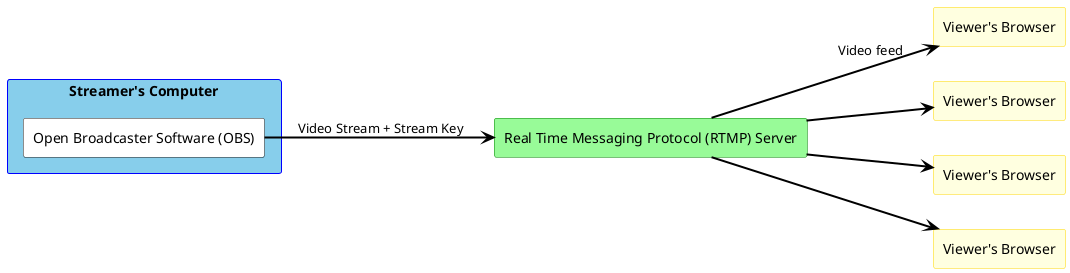 @startuml
    left to right direction
    rectangle "Streamer's Computer" #SkyBlue;line:Blue {
        rectangle "Open Broadcaster Software (OBS)" as obs #White
    }

    rectangle "Real Time Messaging Protocol (RTMP) Server" as rtmp #PaleGreen;line:Green
    
    rectangle "Viewer's Browser" as view1 #LightYellow;line:Gold
    rectangle "Viewer's Browser" as view2 #LightYellow;line:Gold
    rectangle "Viewer's Browser" as view3 #LightYellow;line:Gold
    rectangle "Viewer's Browser" as view4 #LightYellow;line:Gold

    obs -[#Black;bold]-> rtmp: "Video Stream + Stream Key"
    rtmp -[#Black;bold]-> view1 : "Video feed"
    rtmp -[#Black;bold]-> view2
    rtmp -[#Black;bold]-> view3
    rtmp -[#Black;bold]-> view4
@enduml